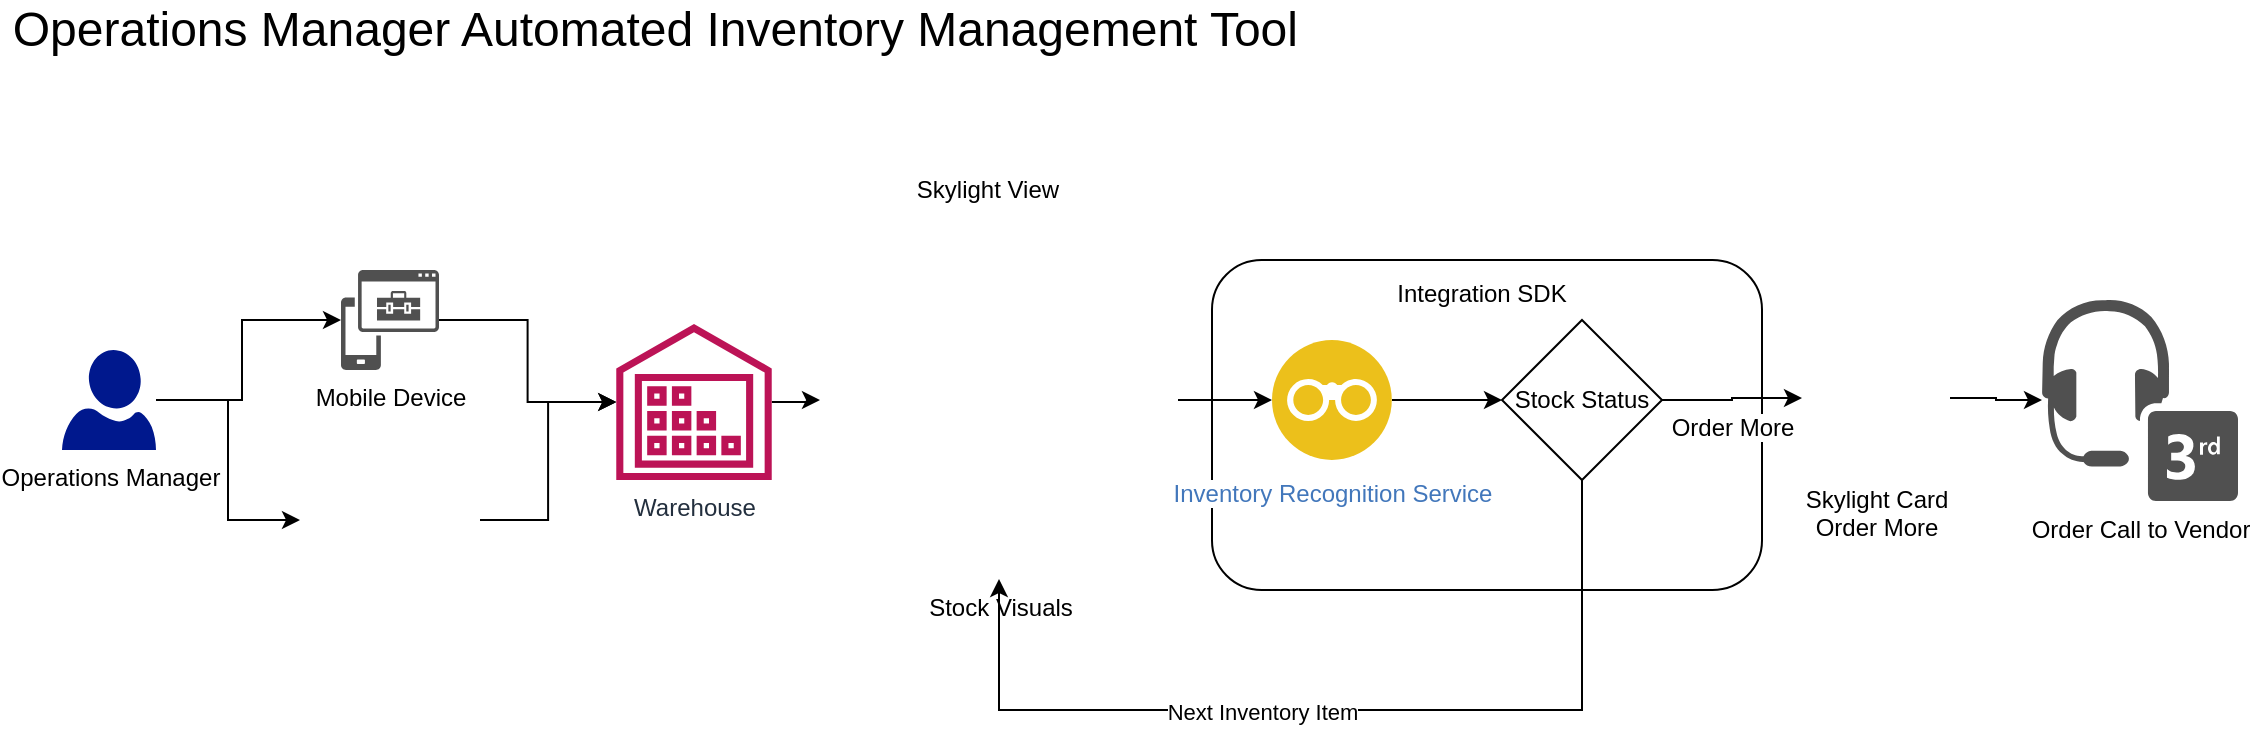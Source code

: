<mxfile version="14.1.9" type="github">
  <diagram id="MgfeNjyQLYg4qsUHsYTe" name="Page-1">
    <mxGraphModel dx="1422" dy="762" grid="1" gridSize="10" guides="1" tooltips="1" connect="1" arrows="1" fold="1" page="1" pageScale="1" pageWidth="850" pageHeight="1100" math="0" shadow="0">
      <root>
        <mxCell id="0" />
        <mxCell id="1" parent="0" />
        <mxCell id="Y7fOjw2keFnCLbam0W64-26" value="" style="rounded=1;whiteSpace=wrap;html=1;" vertex="1" parent="1">
          <mxGeometry x="645" y="155" width="275" height="165" as="geometry" />
        </mxCell>
        <mxCell id="Y7fOjw2keFnCLbam0W64-4" style="edgeStyle=orthogonalEdgeStyle;rounded=0;orthogonalLoop=1;jettySize=auto;html=1;entryX=0;entryY=0.5;entryDx=0;entryDy=0;entryPerimeter=0;" edge="1" parent="1" target="Y7fOjw2keFnCLbam0W64-2">
          <mxGeometry relative="1" as="geometry">
            <mxPoint x="120" y="225" as="sourcePoint" />
            <Array as="points">
              <mxPoint x="160" y="225" />
              <mxPoint x="160" y="185" />
            </Array>
          </mxGeometry>
        </mxCell>
        <mxCell id="Y7fOjw2keFnCLbam0W64-5" style="edgeStyle=orthogonalEdgeStyle;rounded=0;orthogonalLoop=1;jettySize=auto;html=1;" edge="1" parent="1" source="Y7fOjw2keFnCLbam0W64-1" target="Y7fOjw2keFnCLbam0W64-3">
          <mxGeometry relative="1" as="geometry" />
        </mxCell>
        <mxCell id="Y7fOjw2keFnCLbam0W64-1" value="Operations Manager" style="aspect=fixed;pointerEvents=1;shadow=0;dashed=0;html=1;strokeColor=none;labelPosition=center;verticalLabelPosition=bottom;verticalAlign=top;align=center;fillColor=#00188D;shape=mxgraph.azure.user" vertex="1" parent="1">
          <mxGeometry x="70" y="200" width="47" height="50" as="geometry" />
        </mxCell>
        <mxCell id="Y7fOjw2keFnCLbam0W64-7" style="edgeStyle=orthogonalEdgeStyle;rounded=0;orthogonalLoop=1;jettySize=auto;html=1;" edge="1" parent="1" source="Y7fOjw2keFnCLbam0W64-2" target="Y7fOjw2keFnCLbam0W64-6">
          <mxGeometry relative="1" as="geometry" />
        </mxCell>
        <mxCell id="Y7fOjw2keFnCLbam0W64-2" value="Mobile Device" style="pointerEvents=1;shadow=0;dashed=0;html=1;strokeColor=none;labelPosition=center;verticalLabelPosition=bottom;verticalAlign=top;align=center;fillColor=#505050;shape=mxgraph.mscae.intune.intune_mobile_application_management" vertex="1" parent="1">
          <mxGeometry x="209.5" y="160" width="49" height="50" as="geometry" />
        </mxCell>
        <mxCell id="Y7fOjw2keFnCLbam0W64-9" style="edgeStyle=orthogonalEdgeStyle;rounded=0;orthogonalLoop=1;jettySize=auto;html=1;" edge="1" parent="1" source="Y7fOjw2keFnCLbam0W64-3" target="Y7fOjw2keFnCLbam0W64-6">
          <mxGeometry relative="1" as="geometry" />
        </mxCell>
        <mxCell id="Y7fOjw2keFnCLbam0W64-3" value="" style="shape=image;html=1;verticalAlign=top;verticalLabelPosition=bottom;labelBackgroundColor=#ffffff;imageAspect=0;aspect=fixed;image=https://cdn3.iconfinder.com/data/icons/free-google-glass-icon-set/128/Boss_Google_Glasses.png" vertex="1" parent="1">
          <mxGeometry x="189" y="240" width="90" height="90" as="geometry" />
        </mxCell>
        <mxCell id="Y7fOjw2keFnCLbam0W64-11" style="edgeStyle=orthogonalEdgeStyle;rounded=0;orthogonalLoop=1;jettySize=auto;html=1;" edge="1" parent="1" source="Y7fOjw2keFnCLbam0W64-6" target="Y7fOjw2keFnCLbam0W64-10">
          <mxGeometry relative="1" as="geometry" />
        </mxCell>
        <mxCell id="Y7fOjw2keFnCLbam0W64-6" value="Warehouse" style="outlineConnect=0;fontColor=#232F3E;gradientColor=none;fillColor=#BC1356;strokeColor=none;dashed=0;verticalLabelPosition=bottom;verticalAlign=top;align=center;html=1;fontSize=12;fontStyle=0;aspect=fixed;pointerEvents=1;shape=mxgraph.aws4.inventory;" vertex="1" parent="1">
          <mxGeometry x="347" y="187" width="78" height="78" as="geometry" />
        </mxCell>
        <mxCell id="Y7fOjw2keFnCLbam0W64-23" style="edgeStyle=orthogonalEdgeStyle;rounded=0;orthogonalLoop=1;jettySize=auto;html=1;" edge="1" parent="1" source="Y7fOjw2keFnCLbam0W64-10" target="Y7fOjw2keFnCLbam0W64-12">
          <mxGeometry relative="1" as="geometry" />
        </mxCell>
        <mxCell id="Y7fOjw2keFnCLbam0W64-10" value="Stock Visuals" style="shape=image;html=1;verticalAlign=top;verticalLabelPosition=bottom;labelBackgroundColor=#ffffff;imageAspect=0;aspect=fixed;image=https://cdn4.iconfinder.com/data/icons/essential-app-1/16/mobile-phone-smart-screen-128.png" vertex="1" parent="1">
          <mxGeometry x="449" y="135.5" width="179" height="179" as="geometry" />
        </mxCell>
        <mxCell id="Y7fOjw2keFnCLbam0W64-14" style="edgeStyle=orthogonalEdgeStyle;rounded=0;orthogonalLoop=1;jettySize=auto;html=1;" edge="1" parent="1" source="Y7fOjw2keFnCLbam0W64-12" target="Y7fOjw2keFnCLbam0W64-15">
          <mxGeometry relative="1" as="geometry">
            <mxPoint x="660" y="390" as="targetPoint" />
          </mxGeometry>
        </mxCell>
        <mxCell id="Y7fOjw2keFnCLbam0W64-12" value="Inventory Recognition Service" style="aspect=fixed;perimeter=ellipsePerimeter;html=1;align=center;shadow=0;dashed=0;fontColor=#4277BB;labelBackgroundColor=#ffffff;fontSize=12;spacingTop=3;image;image=img/lib/ibm/applications/visual_recognition.svg;" vertex="1" parent="1">
          <mxGeometry x="675" y="195" width="60" height="60" as="geometry" />
        </mxCell>
        <mxCell id="Y7fOjw2keFnCLbam0W64-17" style="edgeStyle=orthogonalEdgeStyle;rounded=0;orthogonalLoop=1;jettySize=auto;html=1;" edge="1" parent="1" source="Y7fOjw2keFnCLbam0W64-15" target="Y7fOjw2keFnCLbam0W64-18">
          <mxGeometry relative="1" as="geometry">
            <mxPoint x="690" y="250" as="targetPoint" />
          </mxGeometry>
        </mxCell>
        <mxCell id="Y7fOjw2keFnCLbam0W64-29" style="edgeStyle=orthogonalEdgeStyle;rounded=0;orthogonalLoop=1;jettySize=auto;html=1;entryX=0.5;entryY=1;entryDx=0;entryDy=0;" edge="1" parent="1" source="Y7fOjw2keFnCLbam0W64-15" target="Y7fOjw2keFnCLbam0W64-10">
          <mxGeometry relative="1" as="geometry">
            <Array as="points">
              <mxPoint x="830" y="380" />
              <mxPoint x="539" y="380" />
            </Array>
          </mxGeometry>
        </mxCell>
        <mxCell id="Y7fOjw2keFnCLbam0W64-30" value="Next Inventory Item" style="edgeLabel;html=1;align=center;verticalAlign=middle;resizable=0;points=[];" vertex="1" connectable="0" parent="Y7fOjw2keFnCLbam0W64-29">
          <mxGeometry x="0.059" y="1" relative="1" as="geometry">
            <mxPoint x="-25" as="offset" />
          </mxGeometry>
        </mxCell>
        <mxCell id="Y7fOjw2keFnCLbam0W64-15" value="Stock Status" style="rhombus;whiteSpace=wrap;html=1;" vertex="1" parent="1">
          <mxGeometry x="790" y="185" width="80" height="80" as="geometry" />
        </mxCell>
        <mxCell id="Y7fOjw2keFnCLbam0W64-16" value="Order More" style="shape=image;html=1;verticalAlign=top;verticalLabelPosition=bottom;labelBackgroundColor=#ffffff;imageAspect=0;aspect=fixed;image=https://cdn3.iconfinder.com/data/icons/free-3d-glossy-interface-icon-set/64/Problem.png" vertex="1" parent="1">
          <mxGeometry x="890" y="195" width="30" height="30" as="geometry" />
        </mxCell>
        <mxCell id="Y7fOjw2keFnCLbam0W64-20" style="edgeStyle=orthogonalEdgeStyle;rounded=0;orthogonalLoop=1;jettySize=auto;html=1;" edge="1" parent="1" source="Y7fOjw2keFnCLbam0W64-18" target="Y7fOjw2keFnCLbam0W64-19">
          <mxGeometry relative="1" as="geometry" />
        </mxCell>
        <mxCell id="Y7fOjw2keFnCLbam0W64-18" value="Skylight Card &lt;br&gt;Order More" style="shape=image;html=1;verticalAlign=top;verticalLabelPosition=bottom;labelBackgroundColor=#ffffff;imageAspect=0;aspect=fixed;image=https://cdn3.iconfinder.com/data/icons/seo-marketing-19/32/SEO-13-128.png" vertex="1" parent="1">
          <mxGeometry x="940" y="187" width="74" height="74" as="geometry" />
        </mxCell>
        <mxCell id="Y7fOjw2keFnCLbam0W64-19" value="Order Call to Vendor" style="pointerEvents=1;shadow=0;dashed=0;html=1;strokeColor=none;fillColor=#505050;labelPosition=center;verticalLabelPosition=bottom;verticalAlign=top;outlineConnect=0;align=center;shape=mxgraph.office.communications.3rd_party_call_center_solution;" vertex="1" parent="1">
          <mxGeometry x="1060" y="174.5" width="98" height="101" as="geometry" />
        </mxCell>
        <mxCell id="Y7fOjw2keFnCLbam0W64-24" value="" style="shape=image;html=1;verticalAlign=top;verticalLabelPosition=bottom;labelBackgroundColor=#ffffff;imageAspect=0;aspect=fixed;image=https://cdn0.iconfinder.com/data/icons/containers/128/palet01.png" vertex="1" parent="1">
          <mxGeometry x="494.5" y="182" width="88" height="88" as="geometry" />
        </mxCell>
        <mxCell id="Y7fOjw2keFnCLbam0W64-25" value="Skylight View" style="text;html=1;strokeColor=none;fillColor=none;align=center;verticalAlign=middle;whiteSpace=wrap;rounded=0;" vertex="1" parent="1">
          <mxGeometry x="482.5" y="110" width="100" height="20" as="geometry" />
        </mxCell>
        <mxCell id="Y7fOjw2keFnCLbam0W64-27" value="Integration SDK" style="text;html=1;strokeColor=none;fillColor=none;align=center;verticalAlign=middle;whiteSpace=wrap;rounded=0;" vertex="1" parent="1">
          <mxGeometry x="700" y="162" width="160" height="20" as="geometry" />
        </mxCell>
        <mxCell id="Y7fOjw2keFnCLbam0W64-31" value="&lt;font style=&quot;font-size: 24px&quot;&gt;Operations Manager Automated Inventory Management Tool&amp;nbsp;&lt;/font&gt;" style="text;html=1;strokeColor=none;fillColor=none;align=center;verticalAlign=middle;whiteSpace=wrap;rounded=0;" vertex="1" parent="1">
          <mxGeometry x="40" y="30" width="660" height="20" as="geometry" />
        </mxCell>
      </root>
    </mxGraphModel>
  </diagram>
</mxfile>
